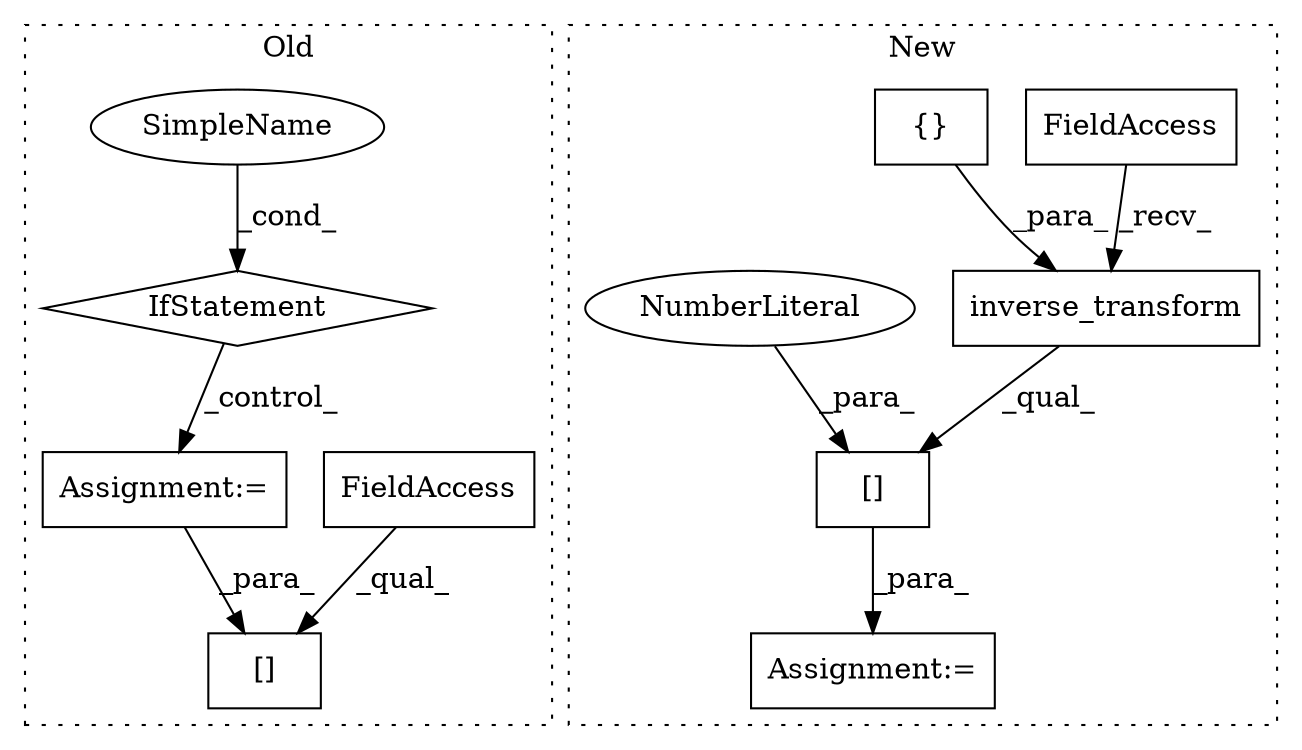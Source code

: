 digraph G {
subgraph cluster0 {
1 [label="[]" a="2" s="19623,19656" l="17,1" shape="box"];
4 [label="Assignment:=" a="7" s="19594" l="1" shape="box"];
5 [label="FieldAccess" a="22" s="19623" l="16" shape="box"];
7 [label="IfStatement" a="25" s="19351,19374" l="4,2" shape="diamond"];
11 [label="SimpleName" a="42" s="" l="" shape="ellipse"];
label = "Old";
style="dotted";
}
subgraph cluster1 {
2 [label="inverse_transform" a="32" s="19284,19329" l="18,1" shape="box"];
3 [label="Assignment:=" a="7" s="19275" l="1" shape="box"];
6 [label="FieldAccess" a="22" s="19276" l="7" shape="box"];
8 [label="{}" a="4" s="19311,19328" l="1,1" shape="box"];
9 [label="[]" a="2" s="19276,19332" l="55,1" shape="box"];
10 [label="NumberLiteral" a="34" s="19331" l="1" shape="ellipse"];
label = "New";
style="dotted";
}
2 -> 9 [label="_qual_"];
4 -> 1 [label="_para_"];
5 -> 1 [label="_qual_"];
6 -> 2 [label="_recv_"];
7 -> 4 [label="_control_"];
8 -> 2 [label="_para_"];
9 -> 3 [label="_para_"];
10 -> 9 [label="_para_"];
11 -> 7 [label="_cond_"];
}